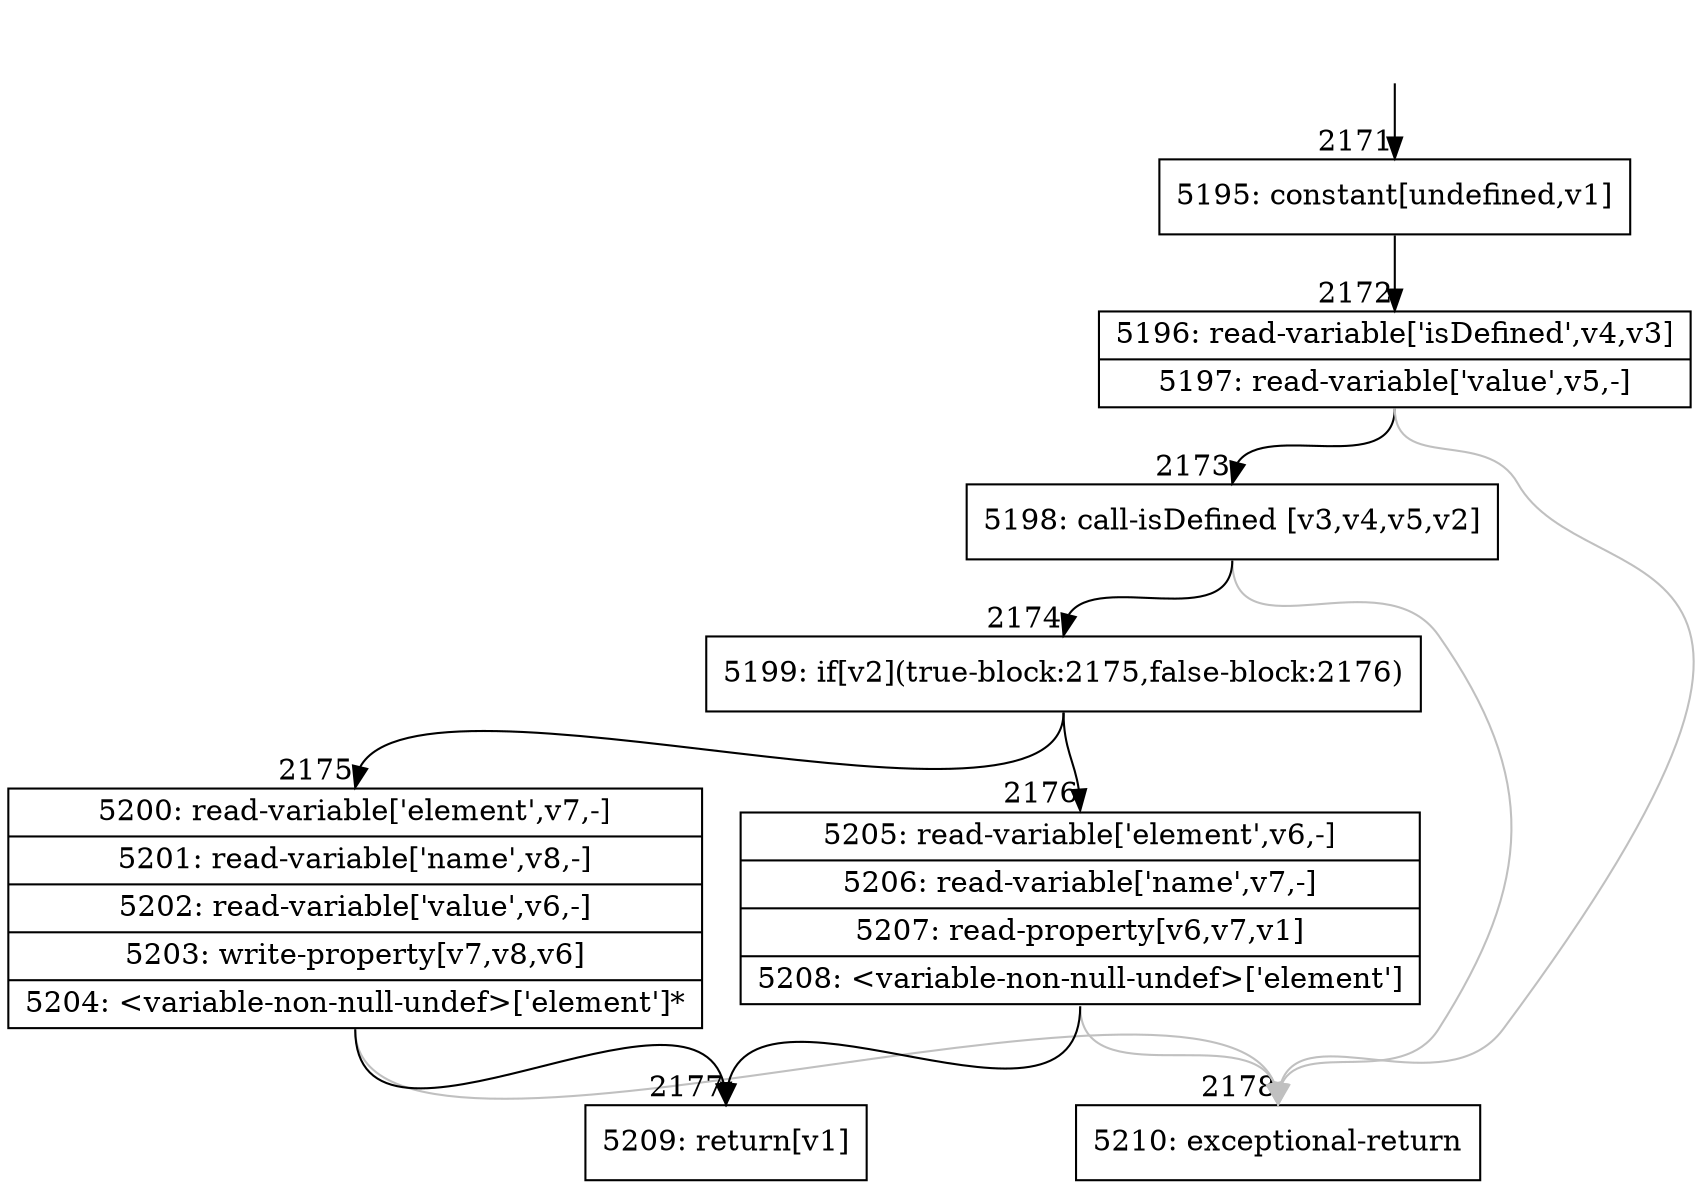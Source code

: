 digraph {
rankdir="TD"
BB_entry166[shape=none,label=""];
BB_entry166 -> BB2171 [tailport=s, headport=n, headlabel="    2171"]
BB2171 [shape=record label="{5195: constant[undefined,v1]}" ] 
BB2171 -> BB2172 [tailport=s, headport=n, headlabel="      2172"]
BB2172 [shape=record label="{5196: read-variable['isDefined',v4,v3]|5197: read-variable['value',v5,-]}" ] 
BB2172 -> BB2173 [tailport=s, headport=n, headlabel="      2173"]
BB2172 -> BB2178 [tailport=s, headport=n, color=gray, headlabel="      2178"]
BB2173 [shape=record label="{5198: call-isDefined [v3,v4,v5,v2]}" ] 
BB2173 -> BB2174 [tailport=s, headport=n, headlabel="      2174"]
BB2173 -> BB2178 [tailport=s, headport=n, color=gray]
BB2174 [shape=record label="{5199: if[v2](true-block:2175,false-block:2176)}" ] 
BB2174 -> BB2175 [tailport=s, headport=n, headlabel="      2175"]
BB2174 -> BB2176 [tailport=s, headport=n, headlabel="      2176"]
BB2175 [shape=record label="{5200: read-variable['element',v7,-]|5201: read-variable['name',v8,-]|5202: read-variable['value',v6,-]|5203: write-property[v7,v8,v6]|5204: \<variable-non-null-undef\>['element']*}" ] 
BB2175 -> BB2177 [tailport=s, headport=n, headlabel="      2177"]
BB2175 -> BB2178 [tailport=s, headport=n, color=gray]
BB2176 [shape=record label="{5205: read-variable['element',v6,-]|5206: read-variable['name',v7,-]|5207: read-property[v6,v7,v1]|5208: \<variable-non-null-undef\>['element']}" ] 
BB2176 -> BB2177 [tailport=s, headport=n]
BB2176 -> BB2178 [tailport=s, headport=n, color=gray]
BB2177 [shape=record label="{5209: return[v1]}" ] 
BB2178 [shape=record label="{5210: exceptional-return}" ] 
//#$~ 3142
}
